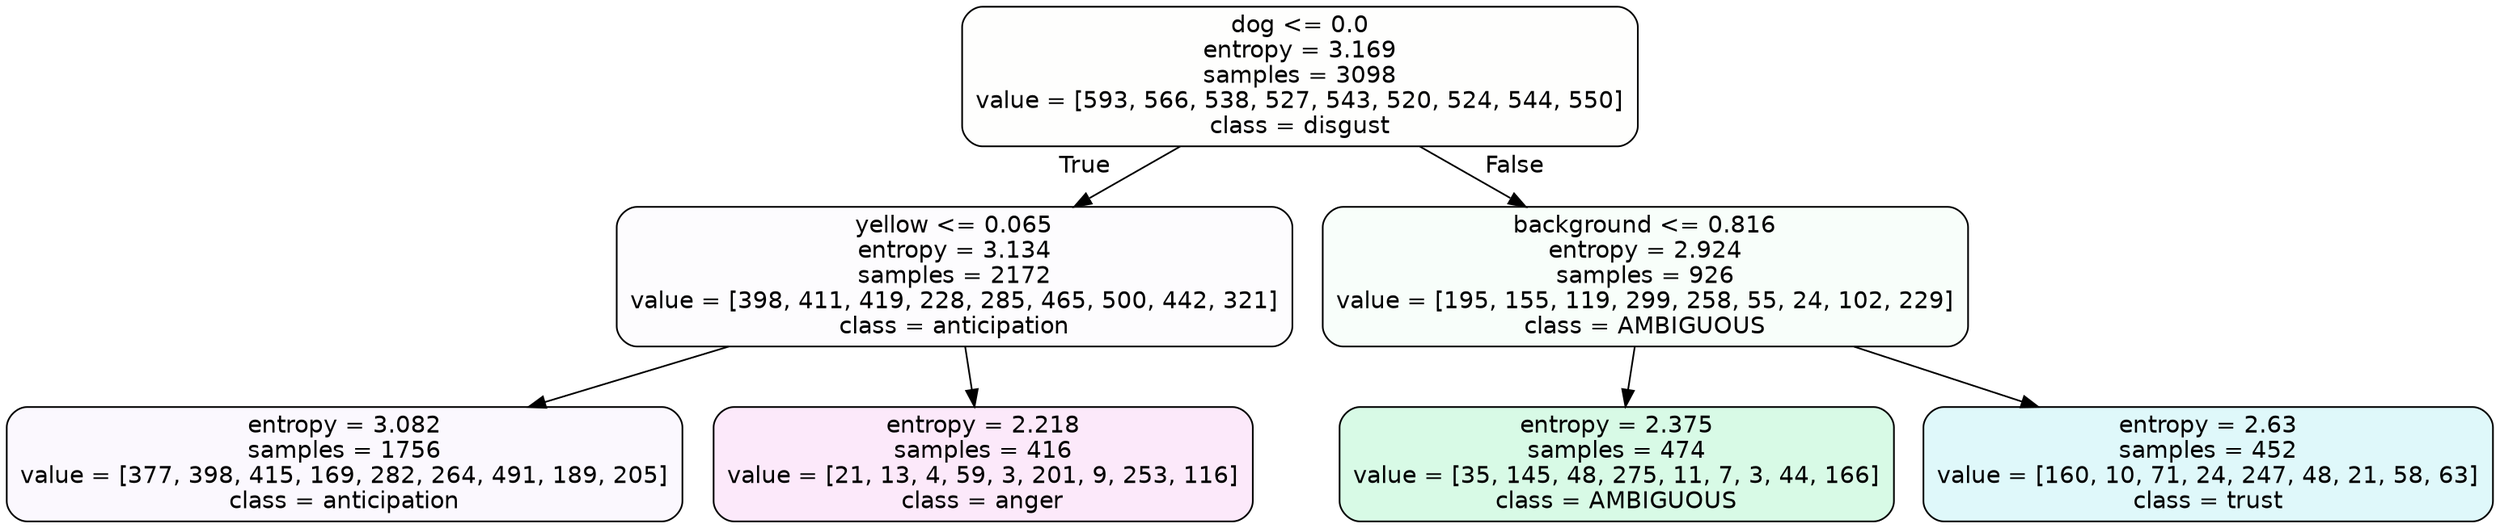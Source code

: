 digraph Tree {
node [shape=box, style="filled, rounded", color="black", fontname=helvetica] ;
edge [fontname=helvetica] ;
0 [label="dog <= 0.0\nentropy = 3.169\nsamples = 3098\nvalue = [593, 566, 538, 527, 543, 520, 524, 544, 550]\nclass = disgust", fillcolor="#e5813902"] ;
1 [label="yellow <= 0.065\nentropy = 3.134\nsamples = 2172\nvalue = [398, 411, 419, 228, 285, 465, 500, 442, 321]\nclass = anticipation", fillcolor="#8139e503"] ;
0 -> 1 [labeldistance=2.5, labelangle=45, headlabel="True"] ;
2 [label="entropy = 3.082\nsamples = 1756\nvalue = [377, 398, 415, 169, 282, 264, 491, 189, 205]\nclass = anticipation", fillcolor="#8139e508"] ;
1 -> 2 ;
3 [label="entropy = 2.218\nsamples = 416\nvalue = [21, 13, 4, 59, 3, 201, 9, 253, 116]\nclass = anger", fillcolor="#e539d71c"] ;
1 -> 3 ;
4 [label="background <= 0.816\nentropy = 2.924\nsamples = 926\nvalue = [195, 155, 119, 299, 258, 55, 24, 102, 229]\nclass = AMBIGUOUS", fillcolor="#39e58109"] ;
0 -> 4 [labeldistance=2.5, labelangle=-45, headlabel="False"] ;
5 [label="entropy = 2.375\nsamples = 474\nvalue = [35, 145, 48, 275, 11, 7, 3, 44, 166]\nclass = AMBIGUOUS", fillcolor="#39e58131"] ;
4 -> 5 ;
6 [label="entropy = 2.63\nsamples = 452\nvalue = [160, 10, 71, 24, 247, 48, 21, 58, 63]\nclass = trust", fillcolor="#39d7e529"] ;
4 -> 6 ;
}